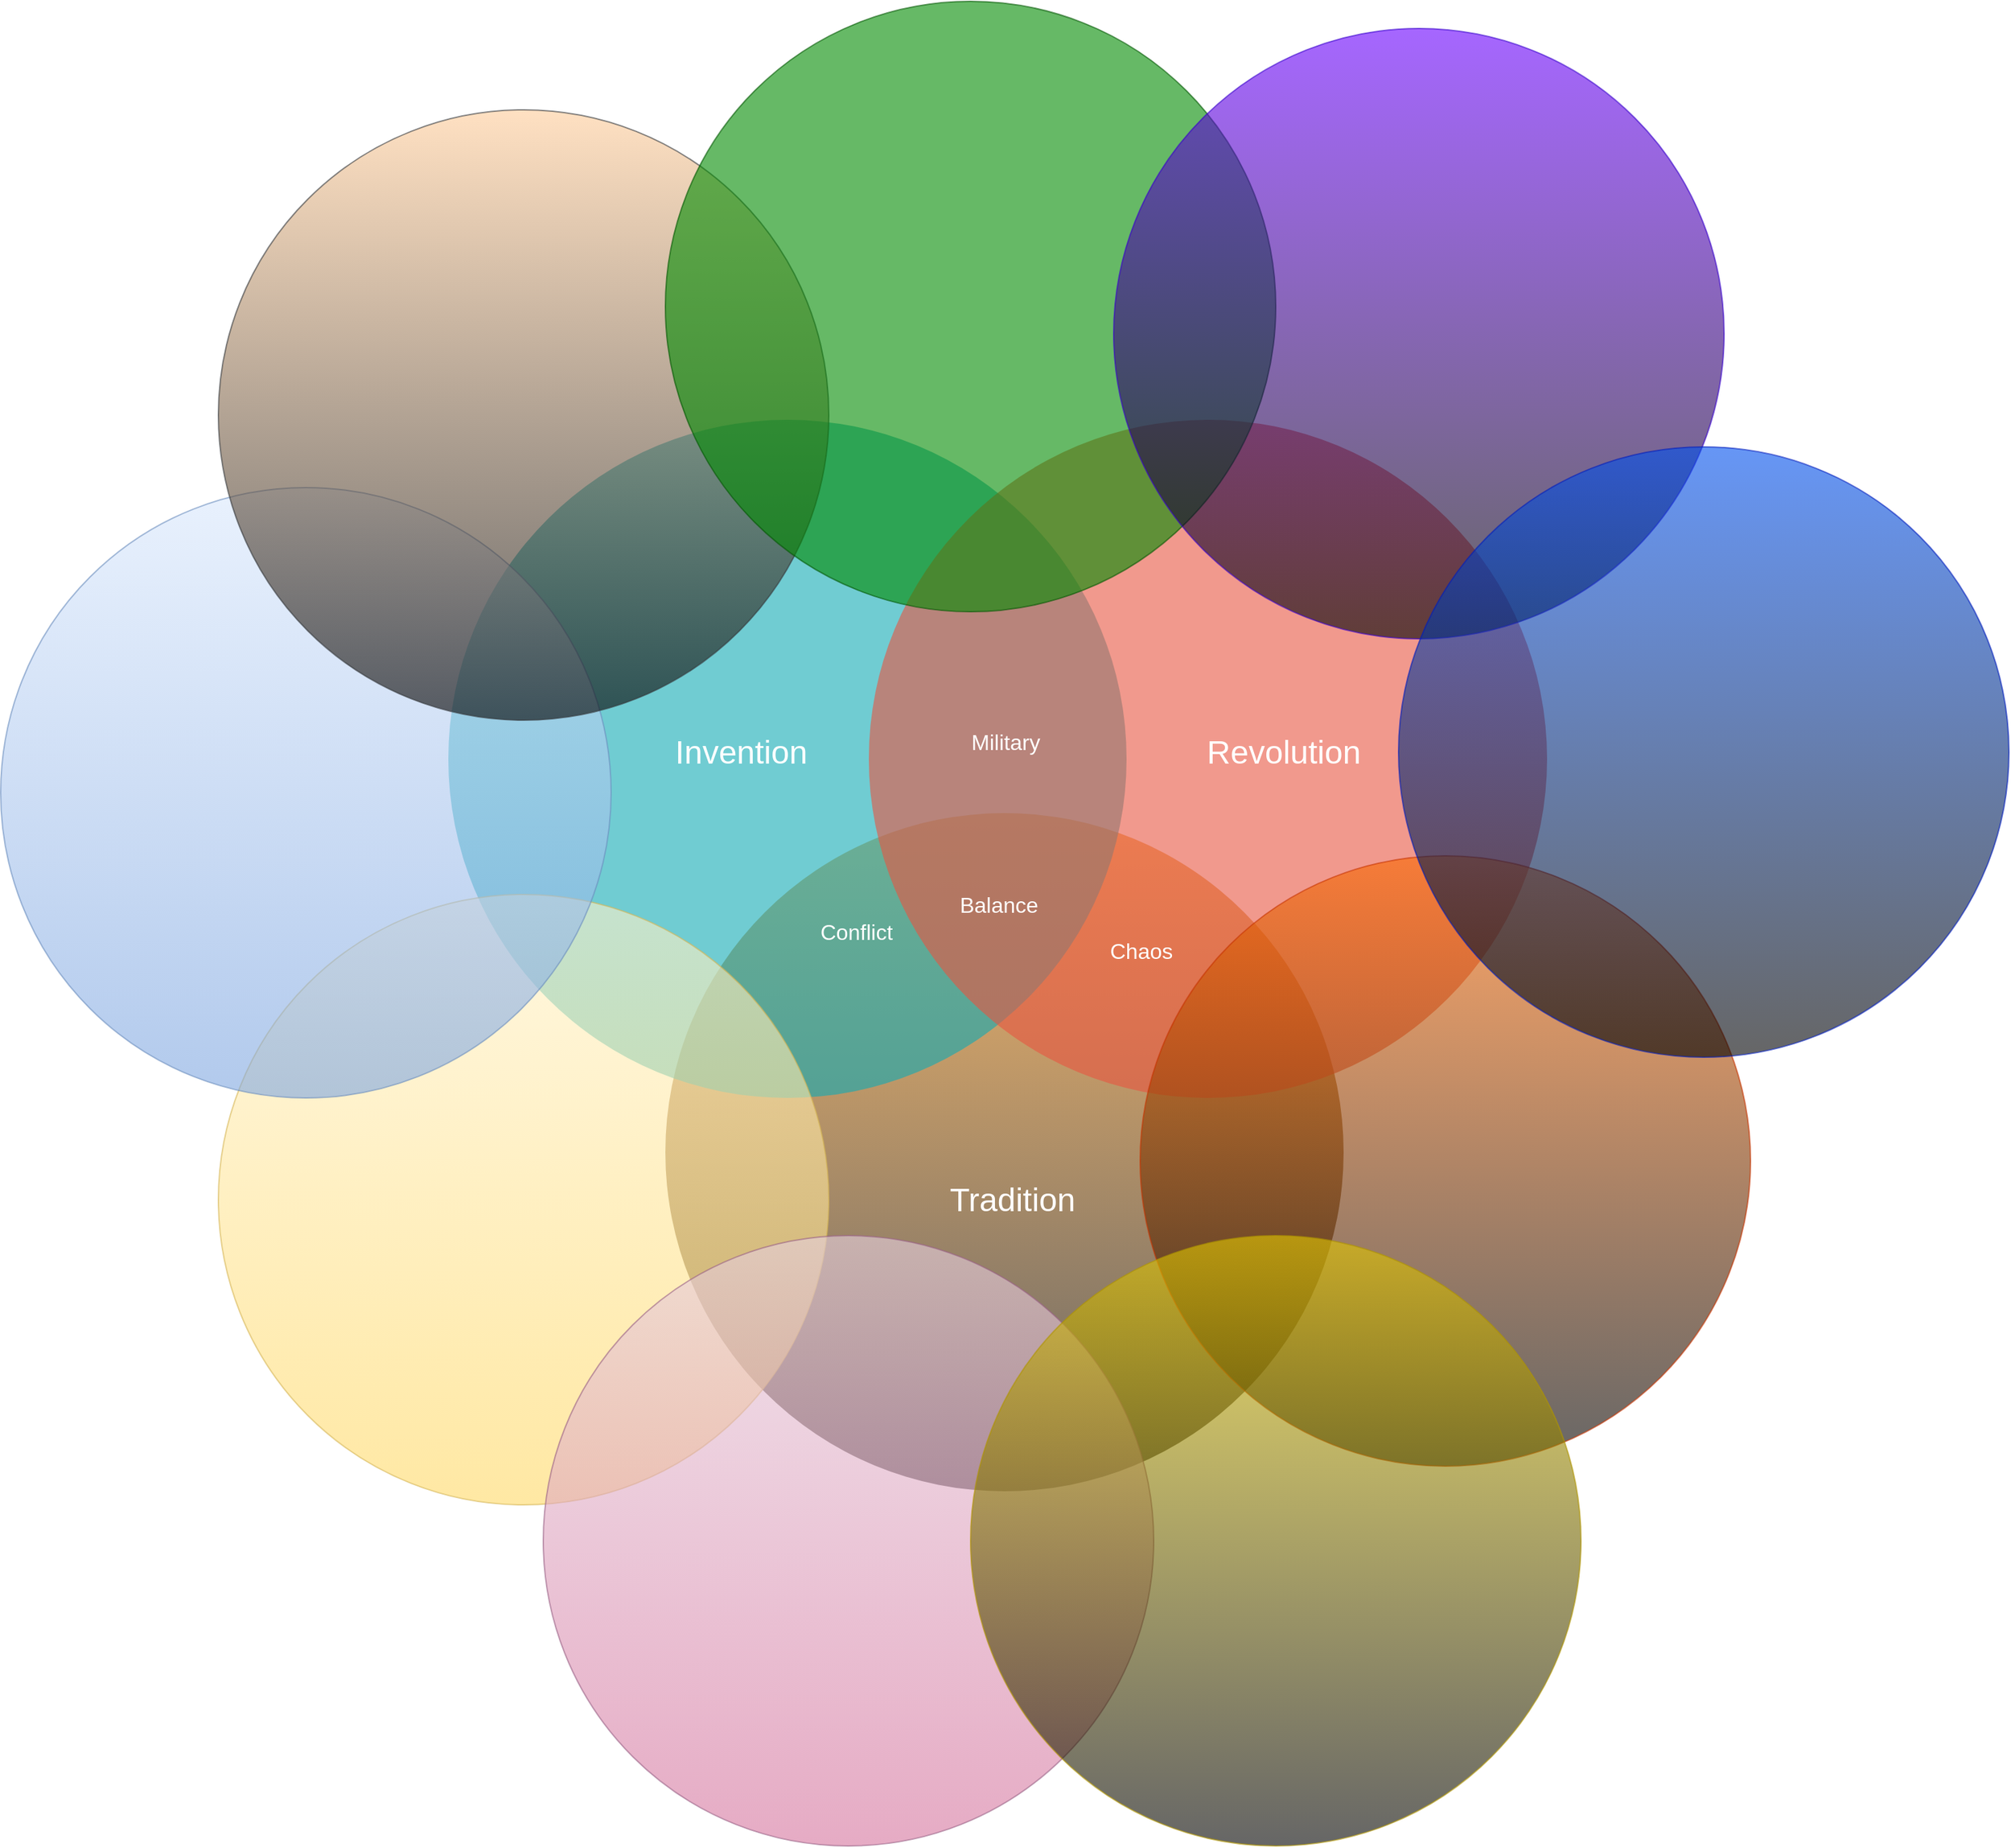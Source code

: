 <mxfile version="24.2.2" type="github">
  <diagram id="3228e29e-7158-1315-38df-8450db1d8a1d" name="Page-1">
    <mxGraphModel dx="3515" dy="2553" grid="1" gridSize="10" guides="1" tooltips="1" connect="1" arrows="1" fold="1" page="1" pageScale="1" pageWidth="1169" pageHeight="827" background="none" math="0" shadow="0">
      <root>
        <mxCell id="0" />
        <mxCell id="1" parent="0" />
        <mxCell id="21531" value="" style="ellipse;fillColor=#F08705;opacity=60;strokeColor=none;html=1;fontColor=#FFFFFF;gradientColor=default;" parent="1" vertex="1">
          <mxGeometry x="339.5" y="308.5" width="500" height="500" as="geometry" />
        </mxCell>
        <mxCell id="21532" value="" style="ellipse;fillColor=#12AAB5;opacity=60;strokeColor=none;html=1;fontColor=#FFFFFF;" parent="1" vertex="1">
          <mxGeometry x="179.5" y="18.5" width="500" height="500" as="geometry" />
        </mxCell>
        <mxCell id="21533" value="" style="ellipse;fillColor=#e85642;opacity=60;strokeColor=none;html=1;fontColor=#FFFFFF;fillOpacity=100;" parent="1" vertex="1">
          <mxGeometry x="489.5" y="18.5" width="500" height="500" as="geometry" />
        </mxCell>
        <mxCell id="21534" value="Invention" style="text;fontSize=24;align=center;verticalAlign=middle;html=1;fontColor=#FFFFFF;" parent="1" vertex="1">
          <mxGeometry x="299.5" y="228.5" width="190" height="70" as="geometry" />
        </mxCell>
        <mxCell id="21535" value="Revolution" style="text;fontSize=24;align=center;verticalAlign=middle;html=1;fontColor=#FFFFFF;" parent="1" vertex="1">
          <mxGeometry x="699.5" y="228.5" width="190" height="70" as="geometry" />
        </mxCell>
        <mxCell id="21536" value="Tradition" style="text;fontSize=24;align=center;verticalAlign=middle;html=1;fontColor=#FFFFFF;" parent="1" vertex="1">
          <mxGeometry x="499.5" y="558.5" width="190" height="70" as="geometry" />
        </mxCell>
        <mxCell id="21537" value="Military" style="text;align=center;html=1;fontColor=#FFFFFF;fontSize=16;" parent="1" vertex="1">
          <mxGeometry x="569.5" y="240" width="40" height="40" as="geometry" />
        </mxCell>
        <mxCell id="21538" value="Conflict" style="text;align=center;html=1;fontColor=#FFFFFF;fontSize=16;" parent="1" vertex="1">
          <mxGeometry x="460" y="380" width="40" height="40" as="geometry" />
        </mxCell>
        <mxCell id="21539" value="Chaos" style="text;align=center;html=1;fontColor=#FFFFFF;fontSize=16;" parent="1" vertex="1">
          <mxGeometry x="670" y="394" width="40" height="40" as="geometry" />
        </mxCell>
        <mxCell id="21540" value="Balance" style="text;align=center;html=1;fontColor=#FFFFFF;fontSize=16;" parent="1" vertex="1">
          <mxGeometry x="564.5" y="360" width="40" height="40" as="geometry" />
        </mxCell>
        <mxCell id="AYsJUP25HjjWIwSGqkH6-21540" value="" style="ellipse;whiteSpace=wrap;html=1;aspect=fixed;fillColor=#fff2cc;strokeColor=#d6b656;fillStyle=auto;shadow=0;fillOpacity=100;opacity=60;gradientColor=#ffd966;" vertex="1" parent="1">
          <mxGeometry x="10" y="368.5" width="450" height="450" as="geometry" />
        </mxCell>
        <mxCell id="AYsJUP25HjjWIwSGqkH6-21541" value="" style="ellipse;whiteSpace=wrap;html=1;aspect=fixed;fillColor=#fa6800;strokeColor=#C73500;fillStyle=auto;shadow=0;fillOpacity=100;opacity=60;fontColor=#000000;gradientColor=default;" vertex="1" parent="1">
          <mxGeometry x="689.5" y="340" width="450" height="450" as="geometry" />
        </mxCell>
        <mxCell id="AYsJUP25HjjWIwSGqkH6-21543" value="" style="ellipse;whiteSpace=wrap;html=1;aspect=fixed;fillColor=#dae8fc;strokeColor=#6c8ebf;fillStyle=auto;shadow=0;fillOpacity=100;opacity=60;gradientColor=#7ea6e0;" vertex="1" parent="1">
          <mxGeometry x="-150.5" y="68.5" width="450" height="450" as="geometry" />
        </mxCell>
        <mxCell id="AYsJUP25HjjWIwSGqkH6-21544" value="" style="ellipse;whiteSpace=wrap;html=1;aspect=fixed;fillColor=#ffcc99;strokeColor=#36393d;fillStyle=auto;shadow=0;fillOpacity=100;opacity=60;gradientColor=default;" vertex="1" parent="1">
          <mxGeometry x="10" y="-210" width="450" height="450" as="geometry" />
        </mxCell>
        <mxCell id="AYsJUP25HjjWIwSGqkH6-21545" value="" style="ellipse;whiteSpace=wrap;html=1;aspect=fixed;fillColor=#008a00;strokeColor=#005700;fillStyle=auto;shadow=0;fillOpacity=100;opacity=60;fontColor=#ffffff;" vertex="1" parent="1">
          <mxGeometry x="339.5" y="-290" width="450" height="450" as="geometry" />
        </mxCell>
        <mxCell id="AYsJUP25HjjWIwSGqkH6-21546" value="" style="ellipse;whiteSpace=wrap;html=1;aspect=fixed;fillColor=#6a00ff;strokeColor=#3700CC;fillStyle=auto;shadow=0;fillOpacity=100;opacity=60;fontColor=#ffffff;gradientColor=default;" vertex="1" parent="1">
          <mxGeometry x="670" y="-270" width="450" height="450" as="geometry" />
        </mxCell>
        <mxCell id="AYsJUP25HjjWIwSGqkH6-21547" value="" style="ellipse;whiteSpace=wrap;html=1;aspect=fixed;fillColor=#0050ef;strokeColor=#001DBC;fillStyle=auto;shadow=0;fillOpacity=100;opacity=60;fontColor=#ffffff;gradientColor=default;" vertex="1" parent="1">
          <mxGeometry x="880" y="38.5" width="450" height="450" as="geometry" />
        </mxCell>
        <mxCell id="AYsJUP25HjjWIwSGqkH6-21548" value="" style="ellipse;whiteSpace=wrap;html=1;aspect=fixed;fillColor=#e6d0de;fillStyle=auto;shadow=0;fillOpacity=100;opacity=60;strokeColor=#996185;gradientColor=#d5739d;" vertex="1" parent="1">
          <mxGeometry x="249.5" y="620" width="450" height="450" as="geometry" />
        </mxCell>
        <mxCell id="AYsJUP25HjjWIwSGqkH6-21549" value="" style="ellipse;whiteSpace=wrap;html=1;aspect=fixed;fillColor=#e3c800;strokeColor=#B09500;fillStyle=auto;shadow=0;fillOpacity=100;opacity=60;fontColor=#000000;gradientColor=default;" vertex="1" parent="1">
          <mxGeometry x="564.5" y="620" width="450" height="450" as="geometry" />
        </mxCell>
      </root>
    </mxGraphModel>
  </diagram>
</mxfile>
